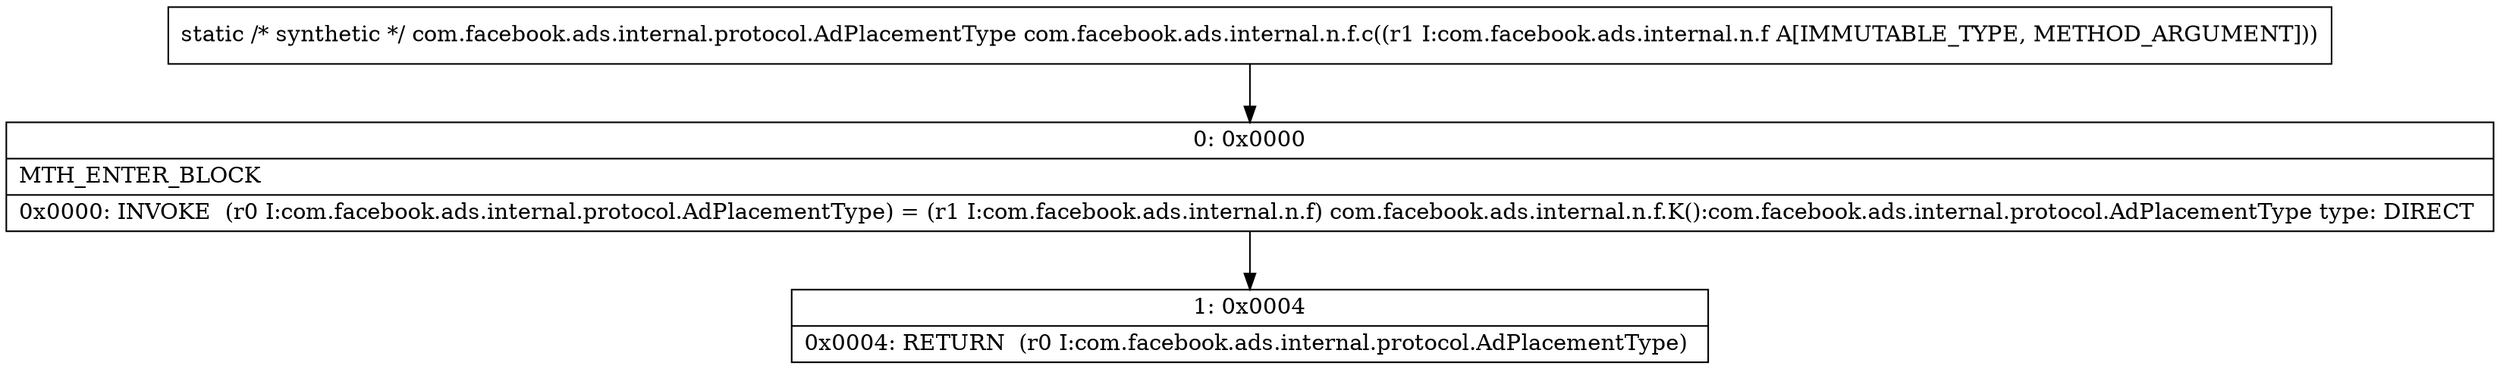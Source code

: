 digraph "CFG forcom.facebook.ads.internal.n.f.c(Lcom\/facebook\/ads\/internal\/n\/f;)Lcom\/facebook\/ads\/internal\/protocol\/AdPlacementType;" {
Node_0 [shape=record,label="{0\:\ 0x0000|MTH_ENTER_BLOCK\l|0x0000: INVOKE  (r0 I:com.facebook.ads.internal.protocol.AdPlacementType) = (r1 I:com.facebook.ads.internal.n.f) com.facebook.ads.internal.n.f.K():com.facebook.ads.internal.protocol.AdPlacementType type: DIRECT \l}"];
Node_1 [shape=record,label="{1\:\ 0x0004|0x0004: RETURN  (r0 I:com.facebook.ads.internal.protocol.AdPlacementType) \l}"];
MethodNode[shape=record,label="{static \/* synthetic *\/ com.facebook.ads.internal.protocol.AdPlacementType com.facebook.ads.internal.n.f.c((r1 I:com.facebook.ads.internal.n.f A[IMMUTABLE_TYPE, METHOD_ARGUMENT])) }"];
MethodNode -> Node_0;
Node_0 -> Node_1;
}

